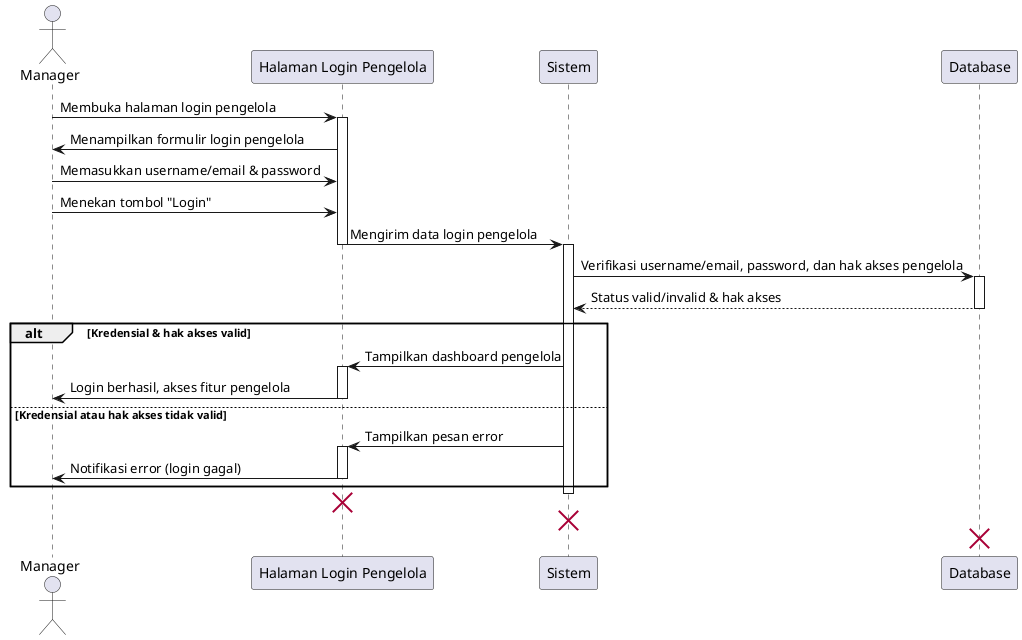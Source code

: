 @startuml
actor Manager
participant "Halaman Login Pengelola" as AdminLoginForm
participant "Sistem" as System
participant "Database" as DB

Manager -> AdminLoginForm : Membuka halaman login pengelola
activate AdminLoginForm
AdminLoginForm -> Manager : Menampilkan formulir login pengelola

Manager -> AdminLoginForm : Memasukkan username/email & password
Manager -> AdminLoginForm : Menekan tombol "Login"
AdminLoginForm -> System : Mengirim data login pengelola
deactivate AdminLoginForm

activate System
System -> DB : Verifikasi username/email, password, dan hak akses pengelola
activate DB
DB --> System : Status valid/invalid & hak akses
deactivate DB

alt Kredensial & hak akses valid
    System -> AdminLoginForm : Tampilkan dashboard pengelola
    activate AdminLoginForm
    AdminLoginForm -> Manager : Login berhasil, akses fitur pengelola
    deactivate AdminLoginForm
else Kredensial atau hak akses tidak valid
    System -> AdminLoginForm : Tampilkan pesan error
    activate AdminLoginForm
    AdminLoginForm -> Manager : Notifikasi error (login gagal)
    deactivate AdminLoginForm
end

deactivate System

destroy AdminLoginForm
destroy System
destroy DB

@enduml
